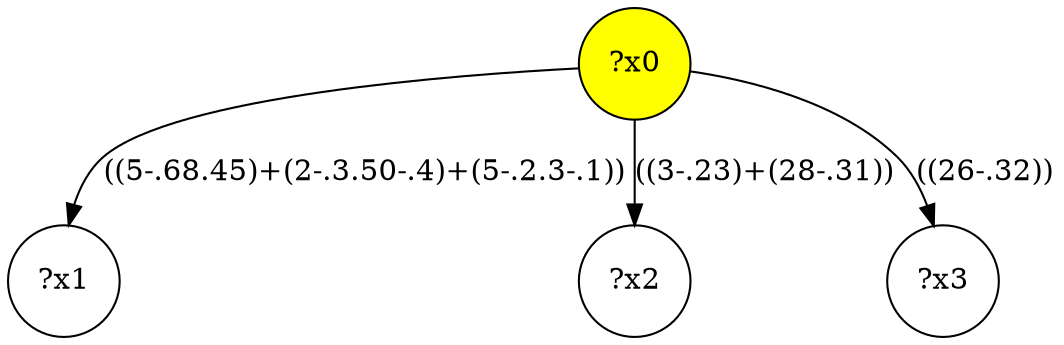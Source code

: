 digraph g {
	x0 [fillcolor="yellow", style="filled," shape=circle, label="?x0"];
	x1 [shape=circle, label="?x1"];
	x0 -> x1 [label="((5-.68.45)+(2-.3.50-.4)+(5-.2.3-.1))"];
	x2 [shape=circle, label="?x2"];
	x0 -> x2 [label="((3-.23)+(28-.31))"];
	x3 [shape=circle, label="?x3"];
	x0 -> x3 [label="((26-.32))"];
}
